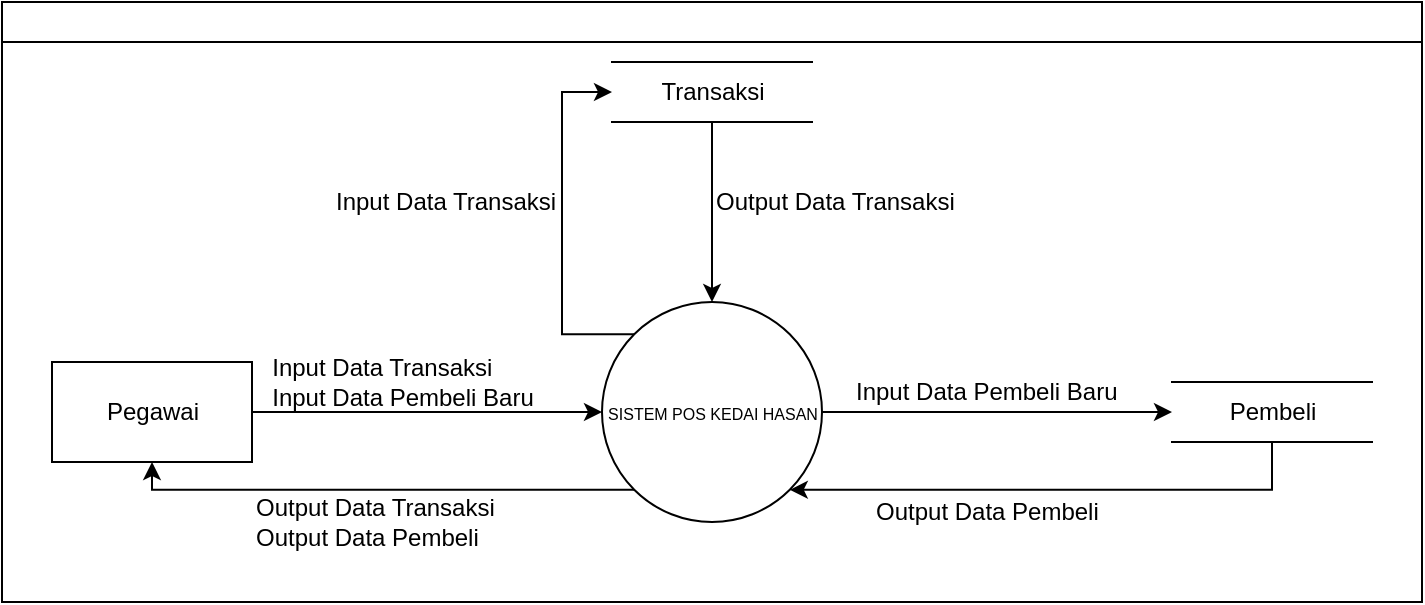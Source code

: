 <mxfile version="18.1.3" type="github">
  <diagram id="mB7NIjY41AJw3-a7w4q8" name="Page-1">
    <mxGraphModel dx="868" dy="442" grid="1" gridSize="10" guides="1" tooltips="1" connect="1" arrows="1" fold="1" page="1" pageScale="1" pageWidth="827" pageHeight="1169" math="0" shadow="0">
      <root>
        <mxCell id="0" />
        <mxCell id="1" parent="0" />
        <mxCell id="NaWRQC0jXDxwDUXHI0bC-27" value="" style="swimlane;fontStyle=0;childLayout=stackLayout;horizontal=1;startSize=20;fillColor=#ffffff;horizontalStack=0;resizeParent=1;resizeParentMax=0;resizeLast=0;collapsible=0;marginBottom=0;swimlaneFillColor=#ffffff;fontSize=20;" vertex="1" parent="1">
          <mxGeometry x="55" y="100" width="710" height="300" as="geometry" />
        </mxCell>
        <mxCell id="NaWRQC0jXDxwDUXHI0bC-12" style="edgeStyle=orthogonalEdgeStyle;rounded=0;orthogonalLoop=1;jettySize=auto;html=1;exitX=0;exitY=0;exitDx=0;exitDy=0;entryX=0;entryY=0.5;entryDx=0;entryDy=0;fontSize=8;" edge="1" parent="1" source="NaWRQC0jXDxwDUXHI0bC-2" target="NaWRQC0jXDxwDUXHI0bC-4">
          <mxGeometry relative="1" as="geometry">
            <Array as="points">
              <mxPoint x="335" y="266" />
              <mxPoint x="335" y="145" />
            </Array>
          </mxGeometry>
        </mxCell>
        <mxCell id="NaWRQC0jXDxwDUXHI0bC-14" style="edgeStyle=orthogonalEdgeStyle;rounded=0;orthogonalLoop=1;jettySize=auto;html=1;exitX=1;exitY=0.5;exitDx=0;exitDy=0;entryX=0;entryY=0.5;entryDx=0;entryDy=0;fontSize=8;" edge="1" parent="1" source="NaWRQC0jXDxwDUXHI0bC-2" target="NaWRQC0jXDxwDUXHI0bC-5">
          <mxGeometry relative="1" as="geometry" />
        </mxCell>
        <mxCell id="NaWRQC0jXDxwDUXHI0bC-16" style="edgeStyle=orthogonalEdgeStyle;rounded=0;orthogonalLoop=1;jettySize=auto;html=1;exitX=0;exitY=1;exitDx=0;exitDy=0;entryX=0.5;entryY=1;entryDx=0;entryDy=0;fontSize=8;" edge="1" parent="1" source="NaWRQC0jXDxwDUXHI0bC-2" target="NaWRQC0jXDxwDUXHI0bC-3">
          <mxGeometry relative="1" as="geometry">
            <Array as="points">
              <mxPoint x="130" y="344" />
            </Array>
          </mxGeometry>
        </mxCell>
        <mxCell id="NaWRQC0jXDxwDUXHI0bC-2" value="&lt;div style=&quot;&quot;&gt;&lt;span style=&quot;background-color: initial;&quot;&gt;&lt;font style=&quot;font-size: 8px;&quot;&gt;SISTEM POS KEDAI HASAN&lt;/font&gt;&lt;/span&gt;&lt;/div&gt;" style="shape=ellipse;html=1;dashed=0;whitespace=wrap;aspect=fixed;perimeter=ellipsePerimeter;align=center;" vertex="1" parent="1">
          <mxGeometry x="355" y="250" width="110" height="110" as="geometry" />
        </mxCell>
        <mxCell id="NaWRQC0jXDxwDUXHI0bC-15" style="edgeStyle=orthogonalEdgeStyle;rounded=0;orthogonalLoop=1;jettySize=auto;html=1;exitX=1;exitY=0.5;exitDx=0;exitDy=0;entryX=0;entryY=0.5;entryDx=0;entryDy=0;fontSize=8;" edge="1" parent="1" source="NaWRQC0jXDxwDUXHI0bC-3" target="NaWRQC0jXDxwDUXHI0bC-2">
          <mxGeometry relative="1" as="geometry" />
        </mxCell>
        <mxCell id="NaWRQC0jXDxwDUXHI0bC-3" value="Pegawai" style="html=1;dashed=0;whitespace=wrap;" vertex="1" parent="1">
          <mxGeometry x="80" y="280" width="100" height="50" as="geometry" />
        </mxCell>
        <mxCell id="NaWRQC0jXDxwDUXHI0bC-13" style="edgeStyle=orthogonalEdgeStyle;rounded=0;orthogonalLoop=1;jettySize=auto;html=1;exitX=0.5;exitY=1;exitDx=0;exitDy=0;entryX=0.5;entryY=0;entryDx=0;entryDy=0;fontSize=8;" edge="1" parent="1" source="NaWRQC0jXDxwDUXHI0bC-4" target="NaWRQC0jXDxwDUXHI0bC-2">
          <mxGeometry relative="1" as="geometry">
            <Array as="points" />
          </mxGeometry>
        </mxCell>
        <mxCell id="NaWRQC0jXDxwDUXHI0bC-4" value="Transaksi" style="html=1;dashed=0;whitespace=wrap;shape=partialRectangle;right=0;left=0;" vertex="1" parent="1">
          <mxGeometry x="360" y="130" width="100" height="30" as="geometry" />
        </mxCell>
        <mxCell id="NaWRQC0jXDxwDUXHI0bC-11" style="edgeStyle=orthogonalEdgeStyle;rounded=0;orthogonalLoop=1;jettySize=auto;html=1;exitX=0.5;exitY=1;exitDx=0;exitDy=0;entryX=1;entryY=1;entryDx=0;entryDy=0;fontSize=8;" edge="1" parent="1" source="NaWRQC0jXDxwDUXHI0bC-5" target="NaWRQC0jXDxwDUXHI0bC-2">
          <mxGeometry relative="1" as="geometry" />
        </mxCell>
        <mxCell id="NaWRQC0jXDxwDUXHI0bC-5" value="Pembeli" style="html=1;dashed=0;whitespace=wrap;shape=partialRectangle;right=0;left=0;" vertex="1" parent="1">
          <mxGeometry x="640" y="290" width="100" height="30" as="geometry" />
        </mxCell>
        <mxCell id="NaWRQC0jXDxwDUXHI0bC-17" value="&lt;div style=&quot;text-align: left;&quot;&gt;&lt;span style=&quot;font-size: 12px; background-color: initial;&quot;&gt;Input Data Transaksi&lt;/span&gt;&lt;/div&gt;&lt;font style=&quot;font-size: 12px;&quot;&gt;&lt;div style=&quot;text-align: left;&quot;&gt;&lt;span style=&quot;background-color: initial;&quot;&gt;Input Data Pembeli Baru&lt;/span&gt;&lt;/div&gt;&lt;/font&gt;" style="text;html=1;align=center;verticalAlign=middle;resizable=0;points=[];autosize=1;strokeColor=none;fillColor=none;fontSize=8;" vertex="1" parent="1">
          <mxGeometry x="180" y="275" width="150" height="30" as="geometry" />
        </mxCell>
        <mxCell id="NaWRQC0jXDxwDUXHI0bC-18" value="&lt;div style=&quot;&quot;&gt;&lt;span style=&quot;font-size: 12px; background-color: initial;&quot;&gt;Input Data Transaksi&lt;/span&gt;&lt;/div&gt;" style="text;html=1;align=left;verticalAlign=middle;resizable=0;points=[];autosize=1;strokeColor=none;fillColor=none;fontSize=8;" vertex="1" parent="1">
          <mxGeometry x="220" y="190" width="130" height="20" as="geometry" />
        </mxCell>
        <mxCell id="NaWRQC0jXDxwDUXHI0bC-19" value="&lt;div style=&quot;&quot;&gt;&lt;span style=&quot;font-size: 12px; background-color: initial;&quot;&gt;Input Data Pembeli Baru&lt;/span&gt;&lt;/div&gt;" style="text;html=1;align=left;verticalAlign=middle;resizable=0;points=[];autosize=1;strokeColor=none;fillColor=none;fontSize=8;" vertex="1" parent="1">
          <mxGeometry x="480" y="285" width="150" height="20" as="geometry" />
        </mxCell>
        <mxCell id="NaWRQC0jXDxwDUXHI0bC-20" value="&lt;div style=&quot;&quot;&gt;&lt;span style=&quot;font-size: 12px; background-color: initial;&quot;&gt;Output Data Transaksi&lt;/span&gt;&lt;/div&gt;" style="text;html=1;align=left;verticalAlign=middle;resizable=0;points=[];autosize=1;strokeColor=none;fillColor=none;fontSize=8;" vertex="1" parent="1">
          <mxGeometry x="410" y="190" width="130" height="20" as="geometry" />
        </mxCell>
        <mxCell id="NaWRQC0jXDxwDUXHI0bC-21" value="&lt;div style=&quot;&quot;&gt;&lt;span style=&quot;font-size: 12px; background-color: initial;&quot;&gt;Output Data Pembeli&lt;/span&gt;&lt;/div&gt;" style="text;html=1;align=left;verticalAlign=middle;resizable=0;points=[];autosize=1;strokeColor=none;fillColor=none;fontSize=8;" vertex="1" parent="1">
          <mxGeometry x="490" y="345" width="130" height="20" as="geometry" />
        </mxCell>
        <mxCell id="NaWRQC0jXDxwDUXHI0bC-22" value="&lt;div style=&quot;&quot;&gt;&lt;span style=&quot;font-size: 12px; background-color: initial;&quot;&gt;Output Data Transaksi&lt;/span&gt;&lt;/div&gt;&lt;div style=&quot;&quot;&gt;&lt;span style=&quot;font-size: 12px; background-color: initial;&quot;&gt;Output Data Pembeli&lt;/span&gt;&lt;/div&gt;" style="text;html=1;align=left;verticalAlign=middle;resizable=0;points=[];autosize=1;strokeColor=none;fillColor=none;fontSize=8;" vertex="1" parent="1">
          <mxGeometry x="180" y="345" width="130" height="30" as="geometry" />
        </mxCell>
      </root>
    </mxGraphModel>
  </diagram>
</mxfile>
